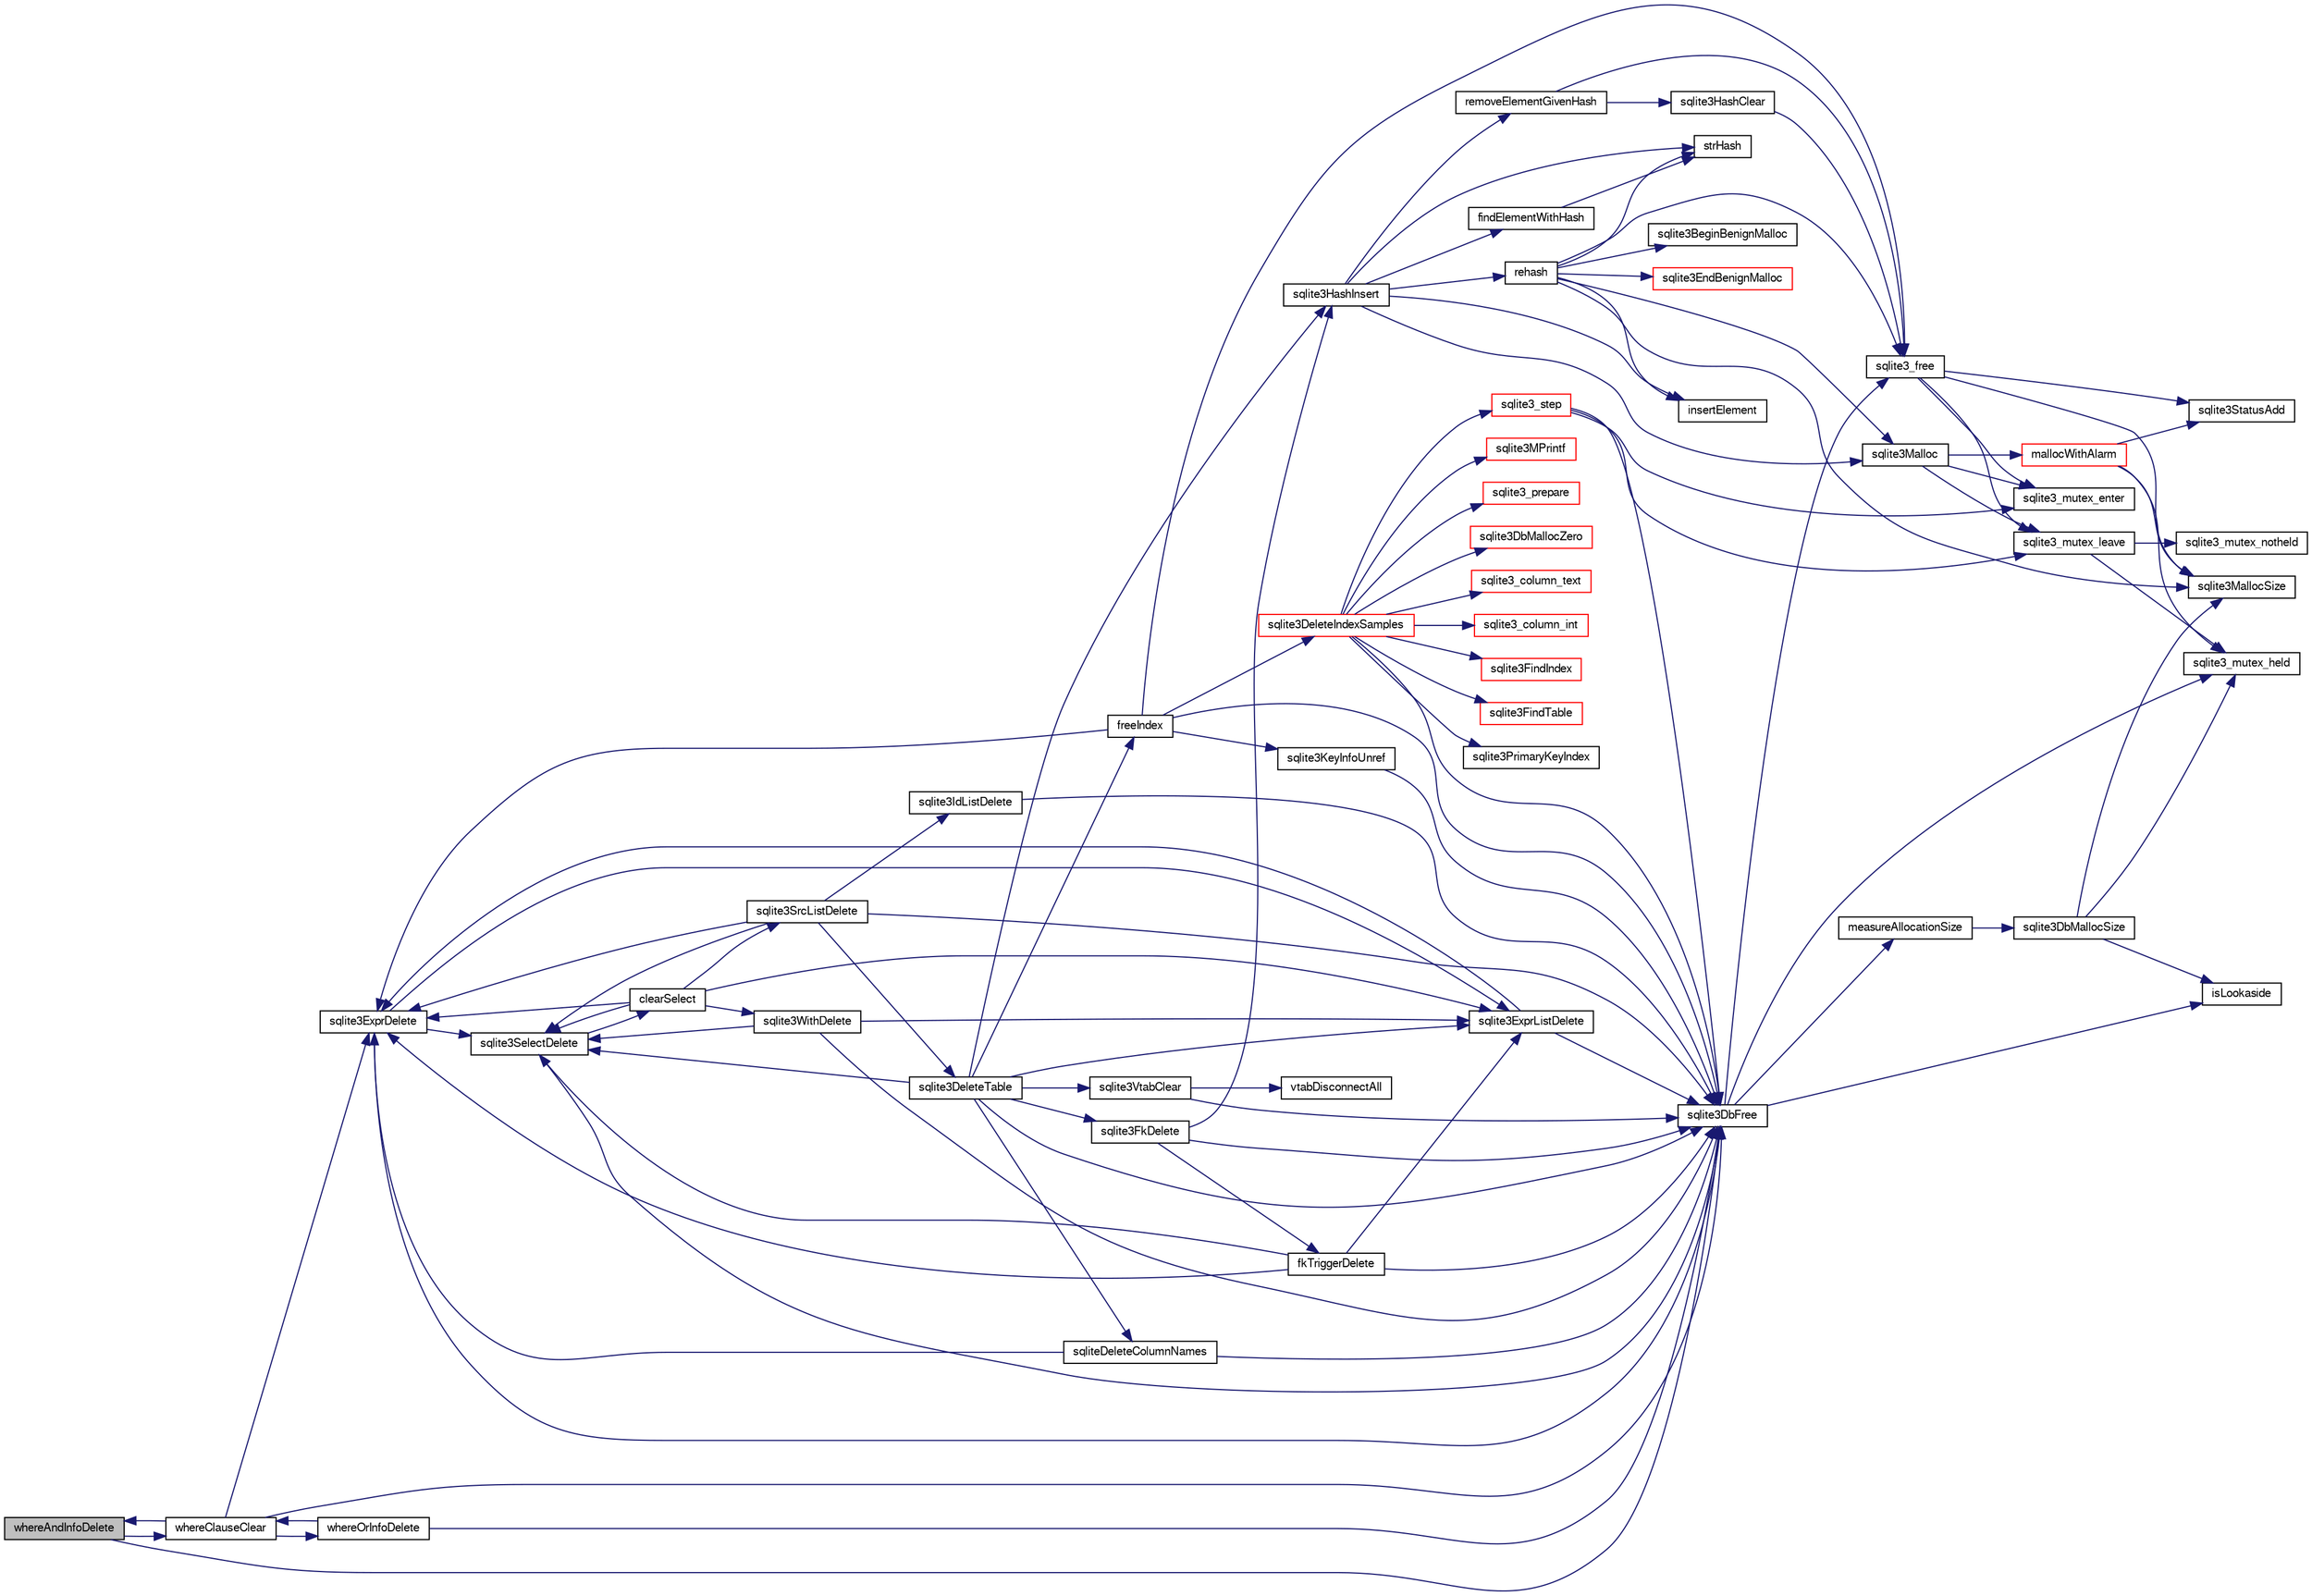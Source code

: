 digraph "whereAndInfoDelete"
{
  edge [fontname="FreeSans",fontsize="10",labelfontname="FreeSans",labelfontsize="10"];
  node [fontname="FreeSans",fontsize="10",shape=record];
  rankdir="LR";
  Node906663 [label="whereAndInfoDelete",height=0.2,width=0.4,color="black", fillcolor="grey75", style="filled", fontcolor="black"];
  Node906663 -> Node906664 [color="midnightblue",fontsize="10",style="solid",fontname="FreeSans"];
  Node906664 [label="whereClauseClear",height=0.2,width=0.4,color="black", fillcolor="white", style="filled",URL="$sqlite3_8c.html#ab3f2c30e5f80a4735c7bfcfe0b91eaa7"];
  Node906664 -> Node906665 [color="midnightblue",fontsize="10",style="solid",fontname="FreeSans"];
  Node906665 [label="sqlite3ExprDelete",height=0.2,width=0.4,color="black", fillcolor="white", style="filled",URL="$sqlite3_8c.html#ae4e21ab5918e0428fbaa9e615dceb309"];
  Node906665 -> Node906666 [color="midnightblue",fontsize="10",style="solid",fontname="FreeSans"];
  Node906666 [label="sqlite3DbFree",height=0.2,width=0.4,color="black", fillcolor="white", style="filled",URL="$sqlite3_8c.html#ac70ab821a6607b4a1b909582dc37a069"];
  Node906666 -> Node906667 [color="midnightblue",fontsize="10",style="solid",fontname="FreeSans"];
  Node906667 [label="sqlite3_mutex_held",height=0.2,width=0.4,color="black", fillcolor="white", style="filled",URL="$sqlite3_8c.html#acf77da68932b6bc163c5e68547ecc3e7"];
  Node906666 -> Node906668 [color="midnightblue",fontsize="10",style="solid",fontname="FreeSans"];
  Node906668 [label="measureAllocationSize",height=0.2,width=0.4,color="black", fillcolor="white", style="filled",URL="$sqlite3_8c.html#a45731e644a22fdb756e2b6337224217a"];
  Node906668 -> Node906669 [color="midnightblue",fontsize="10",style="solid",fontname="FreeSans"];
  Node906669 [label="sqlite3DbMallocSize",height=0.2,width=0.4,color="black", fillcolor="white", style="filled",URL="$sqlite3_8c.html#aa397e5a8a03495203a0767abf0a71f86"];
  Node906669 -> Node906670 [color="midnightblue",fontsize="10",style="solid",fontname="FreeSans"];
  Node906670 [label="sqlite3MallocSize",height=0.2,width=0.4,color="black", fillcolor="white", style="filled",URL="$sqlite3_8c.html#acf5d2a5f35270bafb050bd2def576955"];
  Node906669 -> Node906667 [color="midnightblue",fontsize="10",style="solid",fontname="FreeSans"];
  Node906669 -> Node906671 [color="midnightblue",fontsize="10",style="solid",fontname="FreeSans"];
  Node906671 [label="isLookaside",height=0.2,width=0.4,color="black", fillcolor="white", style="filled",URL="$sqlite3_8c.html#a770fa05ff9717b75e16f4d968a77b897"];
  Node906666 -> Node906671 [color="midnightblue",fontsize="10",style="solid",fontname="FreeSans"];
  Node906666 -> Node906672 [color="midnightblue",fontsize="10",style="solid",fontname="FreeSans"];
  Node906672 [label="sqlite3_free",height=0.2,width=0.4,color="black", fillcolor="white", style="filled",URL="$sqlite3_8c.html#a6552349e36a8a691af5487999ab09519"];
  Node906672 -> Node906673 [color="midnightblue",fontsize="10",style="solid",fontname="FreeSans"];
  Node906673 [label="sqlite3_mutex_enter",height=0.2,width=0.4,color="black", fillcolor="white", style="filled",URL="$sqlite3_8c.html#a1c12cde690bd89f104de5cbad12a6bf5"];
  Node906672 -> Node906674 [color="midnightblue",fontsize="10",style="solid",fontname="FreeSans"];
  Node906674 [label="sqlite3StatusAdd",height=0.2,width=0.4,color="black", fillcolor="white", style="filled",URL="$sqlite3_8c.html#afa029f93586aeab4cc85360905dae9cd"];
  Node906672 -> Node906670 [color="midnightblue",fontsize="10",style="solid",fontname="FreeSans"];
  Node906672 -> Node906675 [color="midnightblue",fontsize="10",style="solid",fontname="FreeSans"];
  Node906675 [label="sqlite3_mutex_leave",height=0.2,width=0.4,color="black", fillcolor="white", style="filled",URL="$sqlite3_8c.html#a5838d235601dbd3c1fa993555c6bcc93"];
  Node906675 -> Node906667 [color="midnightblue",fontsize="10",style="solid",fontname="FreeSans"];
  Node906675 -> Node906676 [color="midnightblue",fontsize="10",style="solid",fontname="FreeSans"];
  Node906676 [label="sqlite3_mutex_notheld",height=0.2,width=0.4,color="black", fillcolor="white", style="filled",URL="$sqlite3_8c.html#a83967c837c1c000d3b5adcfaa688f5dc"];
  Node906665 -> Node906677 [color="midnightblue",fontsize="10",style="solid",fontname="FreeSans"];
  Node906677 [label="sqlite3SelectDelete",height=0.2,width=0.4,color="black", fillcolor="white", style="filled",URL="$sqlite3_8c.html#a0f56959f0acac85496744f0d068854a0"];
  Node906677 -> Node906678 [color="midnightblue",fontsize="10",style="solid",fontname="FreeSans"];
  Node906678 [label="clearSelect",height=0.2,width=0.4,color="black", fillcolor="white", style="filled",URL="$sqlite3_8c.html#ac083bac4f2f02c26aa02fc24ca8c2dd9"];
  Node906678 -> Node906679 [color="midnightblue",fontsize="10",style="solid",fontname="FreeSans"];
  Node906679 [label="sqlite3ExprListDelete",height=0.2,width=0.4,color="black", fillcolor="white", style="filled",URL="$sqlite3_8c.html#ae9cd46eac81e86a04ed8c09b99fc3c10"];
  Node906679 -> Node906665 [color="midnightblue",fontsize="10",style="solid",fontname="FreeSans"];
  Node906679 -> Node906666 [color="midnightblue",fontsize="10",style="solid",fontname="FreeSans"];
  Node906678 -> Node906680 [color="midnightblue",fontsize="10",style="solid",fontname="FreeSans"];
  Node906680 [label="sqlite3SrcListDelete",height=0.2,width=0.4,color="black", fillcolor="white", style="filled",URL="$sqlite3_8c.html#acc250a3e5e7fd8889a16a9f28e3e7312"];
  Node906680 -> Node906666 [color="midnightblue",fontsize="10",style="solid",fontname="FreeSans"];
  Node906680 -> Node906681 [color="midnightblue",fontsize="10",style="solid",fontname="FreeSans"];
  Node906681 [label="sqlite3DeleteTable",height=0.2,width=0.4,color="black", fillcolor="white", style="filled",URL="$sqlite3_8c.html#a7fd3d507375a381a3807f92735318973"];
  Node906681 -> Node906682 [color="midnightblue",fontsize="10",style="solid",fontname="FreeSans"];
  Node906682 [label="sqlite3HashInsert",height=0.2,width=0.4,color="black", fillcolor="white", style="filled",URL="$sqlite3_8c.html#aebbc6c13b3c139d5f3463938f441da3d"];
  Node906682 -> Node906683 [color="midnightblue",fontsize="10",style="solid",fontname="FreeSans"];
  Node906683 [label="findElementWithHash",height=0.2,width=0.4,color="black", fillcolor="white", style="filled",URL="$sqlite3_8c.html#a75c0f574fa5d51702434c6e980d57d7f"];
  Node906683 -> Node906684 [color="midnightblue",fontsize="10",style="solid",fontname="FreeSans"];
  Node906684 [label="strHash",height=0.2,width=0.4,color="black", fillcolor="white", style="filled",URL="$sqlite3_8c.html#ad7193605dadc27cf291d54e15bdd011d"];
  Node906682 -> Node906685 [color="midnightblue",fontsize="10",style="solid",fontname="FreeSans"];
  Node906685 [label="removeElementGivenHash",height=0.2,width=0.4,color="black", fillcolor="white", style="filled",URL="$sqlite3_8c.html#a97ff4ac3846af0f8caf5426adfa2808a"];
  Node906685 -> Node906672 [color="midnightblue",fontsize="10",style="solid",fontname="FreeSans"];
  Node906685 -> Node906686 [color="midnightblue",fontsize="10",style="solid",fontname="FreeSans"];
  Node906686 [label="sqlite3HashClear",height=0.2,width=0.4,color="black", fillcolor="white", style="filled",URL="$sqlite3_8c.html#acc7a2dfa6603c59af14b3792fe463c73"];
  Node906686 -> Node906672 [color="midnightblue",fontsize="10",style="solid",fontname="FreeSans"];
  Node906682 -> Node906687 [color="midnightblue",fontsize="10",style="solid",fontname="FreeSans"];
  Node906687 [label="sqlite3Malloc",height=0.2,width=0.4,color="black", fillcolor="white", style="filled",URL="$sqlite3_8c.html#a361a2eaa846b1885f123abe46f5d8b2b"];
  Node906687 -> Node906673 [color="midnightblue",fontsize="10",style="solid",fontname="FreeSans"];
  Node906687 -> Node906688 [color="midnightblue",fontsize="10",style="solid",fontname="FreeSans"];
  Node906688 [label="mallocWithAlarm",height=0.2,width=0.4,color="red", fillcolor="white", style="filled",URL="$sqlite3_8c.html#ab070d5cf8e48ec8a6a43cf025d48598b"];
  Node906688 -> Node906667 [color="midnightblue",fontsize="10",style="solid",fontname="FreeSans"];
  Node906688 -> Node906670 [color="midnightblue",fontsize="10",style="solid",fontname="FreeSans"];
  Node906688 -> Node906674 [color="midnightblue",fontsize="10",style="solid",fontname="FreeSans"];
  Node906687 -> Node906675 [color="midnightblue",fontsize="10",style="solid",fontname="FreeSans"];
  Node906682 -> Node906692 [color="midnightblue",fontsize="10",style="solid",fontname="FreeSans"];
  Node906692 [label="rehash",height=0.2,width=0.4,color="black", fillcolor="white", style="filled",URL="$sqlite3_8c.html#a4851529638f6c7af16239ee6e2dcc628"];
  Node906692 -> Node906693 [color="midnightblue",fontsize="10",style="solid",fontname="FreeSans"];
  Node906693 [label="sqlite3BeginBenignMalloc",height=0.2,width=0.4,color="black", fillcolor="white", style="filled",URL="$sqlite3_8c.html#a3344c0e2b1b6df701a1cb326602fac14"];
  Node906692 -> Node906687 [color="midnightblue",fontsize="10",style="solid",fontname="FreeSans"];
  Node906692 -> Node906694 [color="midnightblue",fontsize="10",style="solid",fontname="FreeSans"];
  Node906694 [label="sqlite3EndBenignMalloc",height=0.2,width=0.4,color="red", fillcolor="white", style="filled",URL="$sqlite3_8c.html#a4582127cc64d483dc66c7acf9d8d8fbb"];
  Node906692 -> Node906672 [color="midnightblue",fontsize="10",style="solid",fontname="FreeSans"];
  Node906692 -> Node906670 [color="midnightblue",fontsize="10",style="solid",fontname="FreeSans"];
  Node906692 -> Node906684 [color="midnightblue",fontsize="10",style="solid",fontname="FreeSans"];
  Node906692 -> Node906959 [color="midnightblue",fontsize="10",style="solid",fontname="FreeSans"];
  Node906959 [label="insertElement",height=0.2,width=0.4,color="black", fillcolor="white", style="filled",URL="$sqlite3_8c.html#a011f717fc5c46f03d78bf81b6714e0ee"];
  Node906682 -> Node906684 [color="midnightblue",fontsize="10",style="solid",fontname="FreeSans"];
  Node906682 -> Node906959 [color="midnightblue",fontsize="10",style="solid",fontname="FreeSans"];
  Node906681 -> Node906960 [color="midnightblue",fontsize="10",style="solid",fontname="FreeSans"];
  Node906960 [label="freeIndex",height=0.2,width=0.4,color="black", fillcolor="white", style="filled",URL="$sqlite3_8c.html#a00907c99c18d5bcb9d0b38c077146c31"];
  Node906960 -> Node906961 [color="midnightblue",fontsize="10",style="solid",fontname="FreeSans"];
  Node906961 [label="sqlite3DeleteIndexSamples",height=0.2,width=0.4,color="red", fillcolor="white", style="filled",URL="$sqlite3_8c.html#aaeda0302fbf61397ec009f65bed047ef"];
  Node906961 -> Node906666 [color="midnightblue",fontsize="10",style="solid",fontname="FreeSans"];
  Node906961 -> Node906962 [color="midnightblue",fontsize="10",style="solid",fontname="FreeSans"];
  Node906962 [label="sqlite3FindIndex",height=0.2,width=0.4,color="red", fillcolor="white", style="filled",URL="$sqlite3_8c.html#a79fb99db8d0f914bb72dd374ae088512"];
  Node906961 -> Node906964 [color="midnightblue",fontsize="10",style="solid",fontname="FreeSans"];
  Node906964 [label="sqlite3FindTable",height=0.2,width=0.4,color="red", fillcolor="white", style="filled",URL="$sqlite3_8c.html#afa51dbee6173bf3a8a3df76b07cea789"];
  Node906961 -> Node906965 [color="midnightblue",fontsize="10",style="solid",fontname="FreeSans"];
  Node906965 [label="sqlite3PrimaryKeyIndex",height=0.2,width=0.4,color="black", fillcolor="white", style="filled",URL="$sqlite3_8c.html#af6edde3fbbd22a22b86ad32677fad95b"];
  Node906961 -> Node906940 [color="midnightblue",fontsize="10",style="solid",fontname="FreeSans"];
  Node906940 [label="sqlite3MPrintf",height=0.2,width=0.4,color="red", fillcolor="white", style="filled",URL="$sqlite3_8c.html#a208ef0df84e9778778804a19af03efea"];
  Node906961 -> Node906966 [color="midnightblue",fontsize="10",style="solid",fontname="FreeSans"];
  Node906966 [label="sqlite3_prepare",height=0.2,width=0.4,color="red", fillcolor="white", style="filled",URL="$sqlite3_8c.html#a8c39e7b9dbeff01f0a399b46d4b29f1c"];
  Node906961 -> Node907345 [color="midnightblue",fontsize="10",style="solid",fontname="FreeSans"];
  Node907345 [label="sqlite3_step",height=0.2,width=0.4,color="red", fillcolor="white", style="filled",URL="$sqlite3_8c.html#ac1e491ce36b7471eb28387f7d3c74334"];
  Node907345 -> Node906673 [color="midnightblue",fontsize="10",style="solid",fontname="FreeSans"];
  Node907345 -> Node906666 [color="midnightblue",fontsize="10",style="solid",fontname="FreeSans"];
  Node907345 -> Node906675 [color="midnightblue",fontsize="10",style="solid",fontname="FreeSans"];
  Node906961 -> Node907520 [color="midnightblue",fontsize="10",style="solid",fontname="FreeSans"];
  Node907520 [label="sqlite3_column_text",height=0.2,width=0.4,color="red", fillcolor="white", style="filled",URL="$sqlite3_8c.html#aee36f5eaf67b425ddf6f9b7a2004d018"];
  Node906961 -> Node907612 [color="midnightblue",fontsize="10",style="solid",fontname="FreeSans"];
  Node907612 [label="sqlite3_column_int",height=0.2,width=0.4,color="red", fillcolor="white", style="filled",URL="$sqlite3_8c.html#a6bd16f5b3266f473e37e8e3d4ebb4290"];
  Node906961 -> Node906890 [color="midnightblue",fontsize="10",style="solid",fontname="FreeSans"];
  Node906890 [label="sqlite3DbMallocZero",height=0.2,width=0.4,color="red", fillcolor="white", style="filled",URL="$sqlite3_8c.html#a49cfebac9d6067a03442c92af73f33e4"];
  Node906960 -> Node907004 [color="midnightblue",fontsize="10",style="solid",fontname="FreeSans"];
  Node907004 [label="sqlite3KeyInfoUnref",height=0.2,width=0.4,color="black", fillcolor="white", style="filled",URL="$sqlite3_8c.html#ac94cc1874ab0865db1dbbefd3886ba4a"];
  Node907004 -> Node906666 [color="midnightblue",fontsize="10",style="solid",fontname="FreeSans"];
  Node906960 -> Node906665 [color="midnightblue",fontsize="10",style="solid",fontname="FreeSans"];
  Node906960 -> Node906666 [color="midnightblue",fontsize="10",style="solid",fontname="FreeSans"];
  Node906960 -> Node906672 [color="midnightblue",fontsize="10",style="solid",fontname="FreeSans"];
  Node906681 -> Node907615 [color="midnightblue",fontsize="10",style="solid",fontname="FreeSans"];
  Node907615 [label="sqlite3FkDelete",height=0.2,width=0.4,color="black", fillcolor="white", style="filled",URL="$sqlite3_8c.html#a59a33da6c4e11d3f99b15eafdc01f013"];
  Node907615 -> Node906682 [color="midnightblue",fontsize="10",style="solid",fontname="FreeSans"];
  Node907615 -> Node907616 [color="midnightblue",fontsize="10",style="solid",fontname="FreeSans"];
  Node907616 [label="fkTriggerDelete",height=0.2,width=0.4,color="black", fillcolor="white", style="filled",URL="$sqlite3_8c.html#a45e39c07b1ac453fc3ee0d8779da2cc1"];
  Node907616 -> Node906665 [color="midnightblue",fontsize="10",style="solid",fontname="FreeSans"];
  Node907616 -> Node906679 [color="midnightblue",fontsize="10",style="solid",fontname="FreeSans"];
  Node907616 -> Node906677 [color="midnightblue",fontsize="10",style="solid",fontname="FreeSans"];
  Node907616 -> Node906666 [color="midnightblue",fontsize="10",style="solid",fontname="FreeSans"];
  Node907615 -> Node906666 [color="midnightblue",fontsize="10",style="solid",fontname="FreeSans"];
  Node906681 -> Node907617 [color="midnightblue",fontsize="10",style="solid",fontname="FreeSans"];
  Node907617 [label="sqliteDeleteColumnNames",height=0.2,width=0.4,color="black", fillcolor="white", style="filled",URL="$sqlite3_8c.html#a30fd46bd85a745b908f382e5dd74c38a"];
  Node907617 -> Node906666 [color="midnightblue",fontsize="10",style="solid",fontname="FreeSans"];
  Node907617 -> Node906665 [color="midnightblue",fontsize="10",style="solid",fontname="FreeSans"];
  Node906681 -> Node906666 [color="midnightblue",fontsize="10",style="solid",fontname="FreeSans"];
  Node906681 -> Node906677 [color="midnightblue",fontsize="10",style="solid",fontname="FreeSans"];
  Node906681 -> Node906679 [color="midnightblue",fontsize="10",style="solid",fontname="FreeSans"];
  Node906681 -> Node907618 [color="midnightblue",fontsize="10",style="solid",fontname="FreeSans"];
  Node907618 [label="sqlite3VtabClear",height=0.2,width=0.4,color="black", fillcolor="white", style="filled",URL="$sqlite3_8c.html#a0690ffd2d2e58bd4ed1ce4f1e35c1ef1"];
  Node907618 -> Node907598 [color="midnightblue",fontsize="10",style="solid",fontname="FreeSans"];
  Node907598 [label="vtabDisconnectAll",height=0.2,width=0.4,color="black", fillcolor="white", style="filled",URL="$sqlite3_8c.html#aa3d5506c2557b3e090d8409b5ee27d29"];
  Node907618 -> Node906666 [color="midnightblue",fontsize="10",style="solid",fontname="FreeSans"];
  Node906680 -> Node906677 [color="midnightblue",fontsize="10",style="solid",fontname="FreeSans"];
  Node906680 -> Node906665 [color="midnightblue",fontsize="10",style="solid",fontname="FreeSans"];
  Node906680 -> Node906995 [color="midnightblue",fontsize="10",style="solid",fontname="FreeSans"];
  Node906995 [label="sqlite3IdListDelete",height=0.2,width=0.4,color="black", fillcolor="white", style="filled",URL="$sqlite3_8c.html#a38bea53ea789e86289ca600ff6010f73"];
  Node906995 -> Node906666 [color="midnightblue",fontsize="10",style="solid",fontname="FreeSans"];
  Node906678 -> Node906665 [color="midnightblue",fontsize="10",style="solid",fontname="FreeSans"];
  Node906678 -> Node906677 [color="midnightblue",fontsize="10",style="solid",fontname="FreeSans"];
  Node906678 -> Node906994 [color="midnightblue",fontsize="10",style="solid",fontname="FreeSans"];
  Node906994 [label="sqlite3WithDelete",height=0.2,width=0.4,color="black", fillcolor="white", style="filled",URL="$sqlite3_8c.html#a17d9ea3de76b5d740b422ea9b4fe3abb"];
  Node906994 -> Node906679 [color="midnightblue",fontsize="10",style="solid",fontname="FreeSans"];
  Node906994 -> Node906677 [color="midnightblue",fontsize="10",style="solid",fontname="FreeSans"];
  Node906994 -> Node906666 [color="midnightblue",fontsize="10",style="solid",fontname="FreeSans"];
  Node906677 -> Node906666 [color="midnightblue",fontsize="10",style="solid",fontname="FreeSans"];
  Node906665 -> Node906679 [color="midnightblue",fontsize="10",style="solid",fontname="FreeSans"];
  Node906664 -> Node907619 [color="midnightblue",fontsize="10",style="solid",fontname="FreeSans"];
  Node907619 [label="whereOrInfoDelete",height=0.2,width=0.4,color="black", fillcolor="white", style="filled",URL="$sqlite3_8c.html#abb2848eb0bce7a288b25bdd1d3df5535"];
  Node907619 -> Node906664 [color="midnightblue",fontsize="10",style="solid",fontname="FreeSans"];
  Node907619 -> Node906666 [color="midnightblue",fontsize="10",style="solid",fontname="FreeSans"];
  Node906664 -> Node906663 [color="midnightblue",fontsize="10",style="solid",fontname="FreeSans"];
  Node906664 -> Node906666 [color="midnightblue",fontsize="10",style="solid",fontname="FreeSans"];
  Node906663 -> Node906666 [color="midnightblue",fontsize="10",style="solid",fontname="FreeSans"];
}

